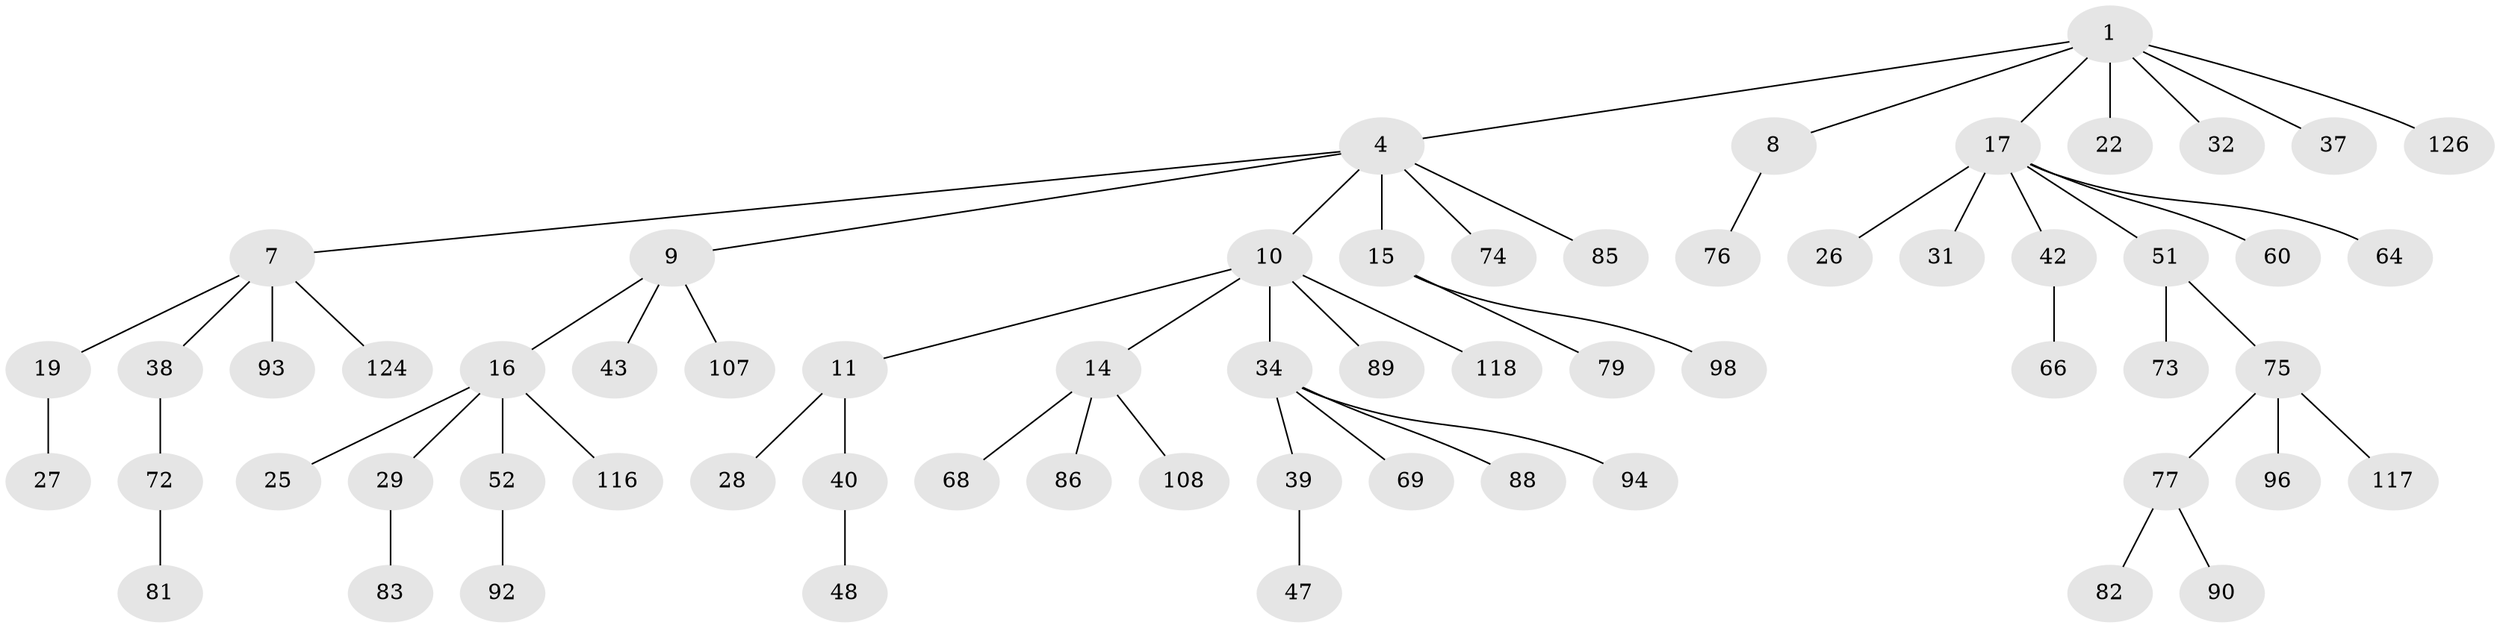 // original degree distribution, {4: 0.07936507936507936, 6: 0.023809523809523808, 3: 0.14285714285714285, 5: 0.031746031746031744, 2: 0.21428571428571427, 1: 0.5079365079365079}
// Generated by graph-tools (version 1.1) at 2025/15/03/09/25 04:15:23]
// undirected, 63 vertices, 62 edges
graph export_dot {
graph [start="1"]
  node [color=gray90,style=filled];
  1 [super="+2+3"];
  4 [super="+5"];
  7 [super="+12+13"];
  8 [super="+44+63+49"];
  9;
  10;
  11;
  14 [super="+57+50+113+21"];
  15;
  16 [super="+18"];
  17 [super="+24+55+46"];
  19;
  22 [super="+70"];
  25;
  26;
  27;
  28;
  29 [super="+54"];
  31;
  32;
  34 [super="+36"];
  37;
  38 [super="+106+65"];
  39;
  40;
  42 [super="+62"];
  43;
  47;
  48;
  51 [super="+58"];
  52 [super="+84"];
  60;
  64;
  66 [super="+104"];
  68 [super="+97+103"];
  69;
  72;
  73;
  74;
  75;
  76 [super="+112+122"];
  77 [super="+78"];
  79;
  81;
  82 [super="+110+100"];
  83;
  85;
  86;
  88;
  89;
  90;
  92;
  93;
  94 [super="+119+125"];
  96;
  98 [super="+105"];
  107;
  108 [super="+111"];
  116;
  117;
  118;
  124;
  126;
  1 -- 22;
  1 -- 126;
  1 -- 32;
  1 -- 17;
  1 -- 4;
  1 -- 37;
  1 -- 8;
  4 -- 10;
  4 -- 85;
  4 -- 7;
  4 -- 9;
  4 -- 74;
  4 -- 15;
  7 -- 124;
  7 -- 93;
  7 -- 38;
  7 -- 19;
  8 -- 76;
  9 -- 16;
  9 -- 43;
  9 -- 107;
  10 -- 11;
  10 -- 14;
  10 -- 34;
  10 -- 89;
  10 -- 118;
  11 -- 28;
  11 -- 40;
  14 -- 86;
  14 -- 108;
  14 -- 68;
  15 -- 79;
  15 -- 98;
  16 -- 52;
  16 -- 116;
  16 -- 25;
  16 -- 29;
  17 -- 42;
  17 -- 51;
  17 -- 64;
  17 -- 26;
  17 -- 60;
  17 -- 31;
  19 -- 27;
  29 -- 83;
  34 -- 39;
  34 -- 69;
  34 -- 88;
  34 -- 94;
  38 -- 72;
  39 -- 47;
  40 -- 48;
  42 -- 66;
  51 -- 75;
  51 -- 73;
  52 -- 92;
  72 -- 81;
  75 -- 77;
  75 -- 96;
  75 -- 117;
  77 -- 82;
  77 -- 90;
}
